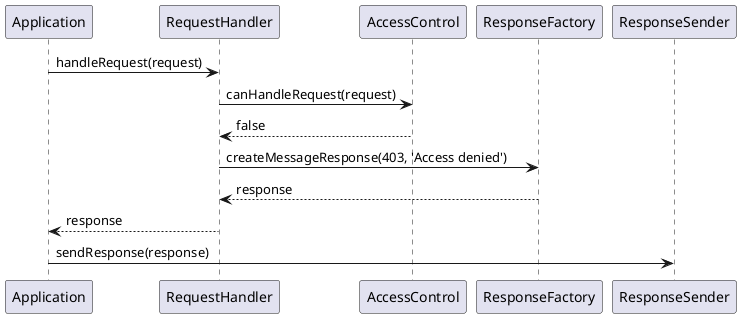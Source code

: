 @startuml

Application -> RequestHandler : handleRequest(request)

RequestHandler -> AccessControl : canHandleRequest(request)
RequestHandler <-- AccessControl : false

RequestHandler -> ResponseFactory : createMessageResponse(403, 'Access denied')
RequestHandler <-- ResponseFactory : response

Application <-- RequestHandler : response
Application -> ResponseSender : sendResponse(response)

@enduml
